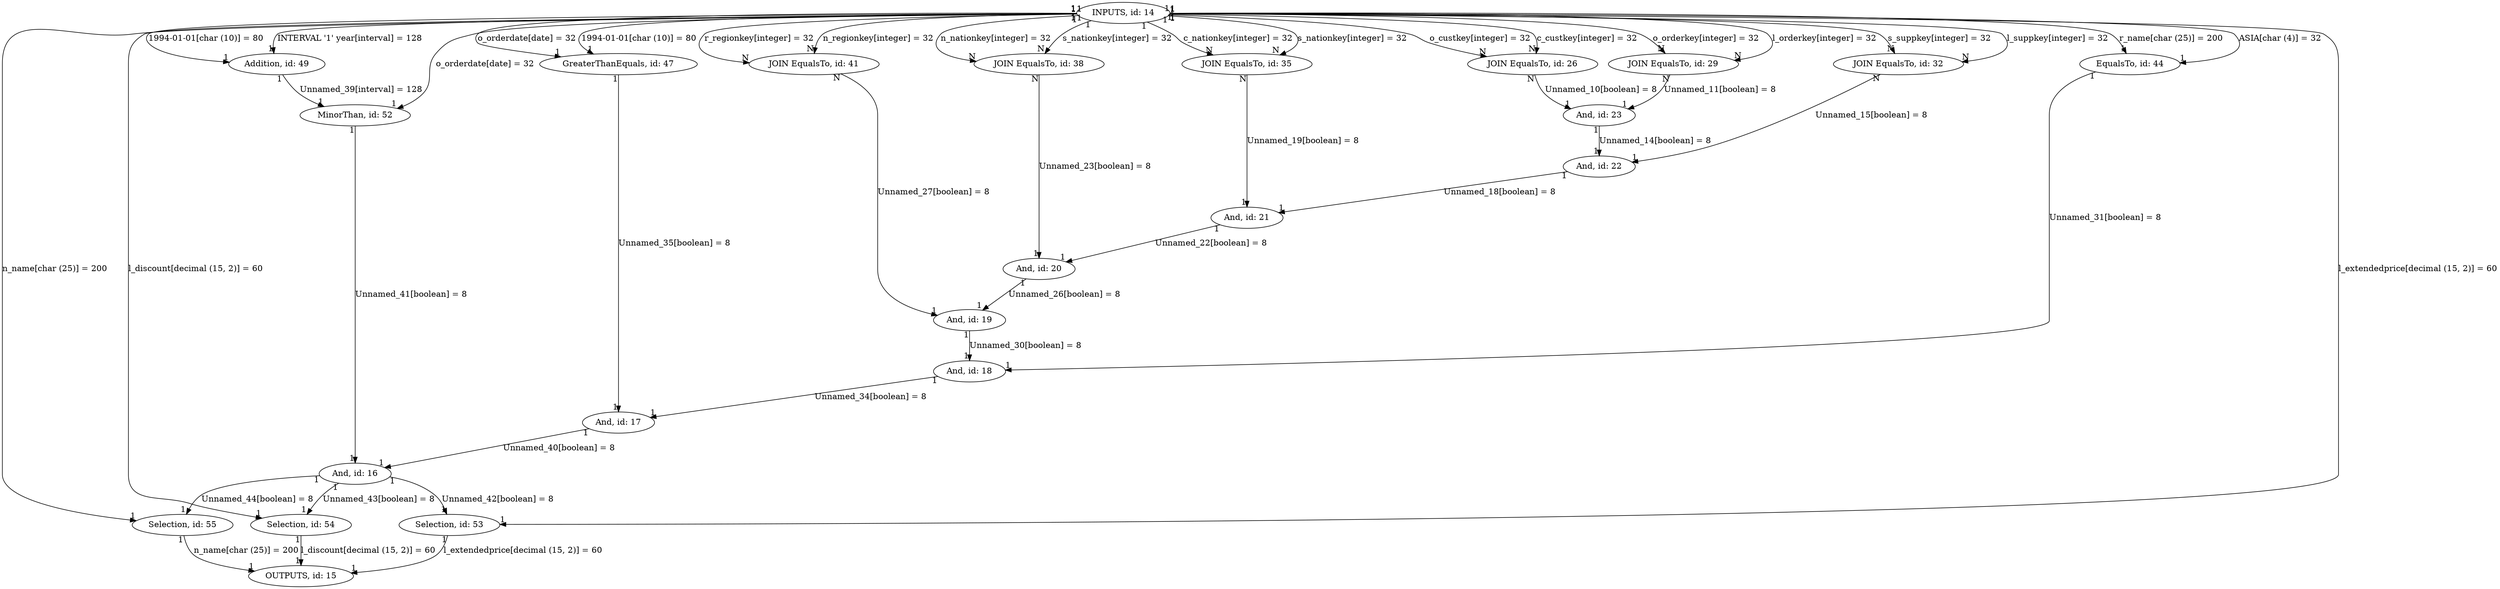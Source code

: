 digraph {
"JOIN EqualsTo, id: 41" -> "And, id: 19"[label="Unnamed_27[boolean] = 8", headlabel="1", taillabel="N" ]
"INPUTS, id: 14" -> "Selection, id: 55"[label="n_name[char (25)] = 200", headlabel="1", taillabel="1" ]
"Selection, id: 55" -> "OUTPUTS, id: 15"[label="n_name[char (25)] = 200", headlabel="1", taillabel="1" ]
"INPUTS, id: 14" -> "JOIN EqualsTo, id: 38"[label="s_nationkey[integer] = 32", headlabel="N", taillabel="1" ]
"INPUTS, id: 14" -> "JOIN EqualsTo, id: 26"[label="c_custkey[integer] = 32", headlabel="N", taillabel="1" ]
"INPUTS, id: 14" -> "JOIN EqualsTo, id: 35"[label="s_nationkey[integer] = 32", headlabel="N", taillabel="1" ]
"INPUTS, id: 14" -> "Selection, id: 53"[label="l_extendedprice[decimal (15, 2)] = 60", headlabel="1", taillabel="1" ]
"And, id: 17" -> "And, id: 16"[label="Unnamed_40[boolean] = 8", headlabel="1", taillabel="1" ]
"And, id: 19" -> "And, id: 18"[label="Unnamed_30[boolean] = 8", headlabel="1", taillabel="1" ]
"INPUTS, id: 14" -> "Addition, id: 49"[label="1994-01-01[char (10)] = 80", headlabel="1", taillabel="1" ]
"INPUTS, id: 14" -> "JOIN EqualsTo, id: 41"[label="n_regionkey[integer] = 32", headlabel="N", taillabel="1" ]
"JOIN EqualsTo, id: 35" -> "And, id: 21"[label="Unnamed_19[boolean] = 8", headlabel="1", taillabel="N" ]
"INPUTS, id: 14" -> "JOIN EqualsTo, id: 29"[label="l_orderkey[integer] = 32", headlabel="N", taillabel="1" ]
"INPUTS, id: 14" -> "JOIN EqualsTo, id: 35"[label="c_nationkey[integer] = 32", headlabel="N", taillabel="1" ]
"INPUTS, id: 14" -> "JOIN EqualsTo, id: 38"[label="n_nationkey[integer] = 32", headlabel="N", taillabel="1" ]
"And, id: 20" -> "And, id: 19"[label="Unnamed_26[boolean] = 8", headlabel="1", taillabel="1" ]
"INPUTS, id: 14" -> "JOIN EqualsTo, id: 29"[label="o_orderkey[integer] = 32", headlabel="N", taillabel="1" ]
"JOIN EqualsTo, id: 38" -> "And, id: 20"[label="Unnamed_23[boolean] = 8", headlabel="1", taillabel="N" ]
"And, id: 21" -> "And, id: 20"[label="Unnamed_22[boolean] = 8", headlabel="1", taillabel="1" ]
"And, id: 22" -> "And, id: 21"[label="Unnamed_18[boolean] = 8", headlabel="1", taillabel="1" ]
"INPUTS, id: 14" -> "MinorThan, id: 52"[label="o_orderdate[date] = 32", headlabel="1", taillabel="1" ]
"INPUTS, id: 14" -> "JOIN EqualsTo, id: 41"[label="r_regionkey[integer] = 32", headlabel="N", taillabel="1" ]
"INPUTS, id: 14" -> "EqualsTo, id: 44"[label="ASIA[char (4)] = 32", headlabel="1", taillabel="1" ]
"And, id: 16" -> "Selection, id: 54"[label="Unnamed_43[boolean] = 8", headlabel="1", taillabel="1" ]
"And, id: 16" -> "Selection, id: 55"[label="Unnamed_44[boolean] = 8", headlabel="1", taillabel="1" ]
"JOIN EqualsTo, id: 29" -> "And, id: 23"[label="Unnamed_11[boolean] = 8", headlabel="1", taillabel="N" ]
"Selection, id: 53" -> "OUTPUTS, id: 15"[label="l_extendedprice[decimal (15, 2)] = 60", headlabel="1", taillabel="1" ]
"And, id: 18" -> "And, id: 17"[label="Unnamed_34[boolean] = 8", headlabel="1", taillabel="1" ]
"Addition, id: 49" -> "MinorThan, id: 52"[label="Unnamed_39[interval] = 128", headlabel="1", taillabel="1" ]
"And, id: 16" -> "Selection, id: 53"[label="Unnamed_42[boolean] = 8", headlabel="1", taillabel="1" ]
"INPUTS, id: 14" -> "JOIN EqualsTo, id: 32"[label="l_suppkey[integer] = 32", headlabel="N", taillabel="1" ]
"INPUTS, id: 14" -> "Addition, id: 49"[label="INTERVAL '1' year[interval] = 128", headlabel="1", taillabel="1" ]
"INPUTS, id: 14" -> "JOIN EqualsTo, id: 32"[label="s_suppkey[integer] = 32", headlabel="N", taillabel="1" ]
"INPUTS, id: 14" -> "GreaterThanEquals, id: 47"[label="1994-01-01[char (10)] = 80", headlabel="1", taillabel="1" ]
"EqualsTo, id: 44" -> "And, id: 18"[label="Unnamed_31[boolean] = 8", headlabel="1", taillabel="1" ]
"INPUTS, id: 14" -> "JOIN EqualsTo, id: 26"[label="o_custkey[integer] = 32", headlabel="N", taillabel="1" ]
"JOIN EqualsTo, id: 26" -> "And, id: 23"[label="Unnamed_10[boolean] = 8", headlabel="1", taillabel="N" ]
"INPUTS, id: 14" -> "Selection, id: 54"[label="l_discount[decimal (15, 2)] = 60", headlabel="1", taillabel="1" ]
"And, id: 23" -> "And, id: 22"[label="Unnamed_14[boolean] = 8", headlabel="1", taillabel="1" ]
"GreaterThanEquals, id: 47" -> "And, id: 17"[label="Unnamed_35[boolean] = 8", headlabel="1", taillabel="1" ]
"INPUTS, id: 14" -> "EqualsTo, id: 44"[label="r_name[char (25)] = 200", headlabel="1", taillabel="1" ]
"INPUTS, id: 14" -> "GreaterThanEquals, id: 47"[label="o_orderdate[date] = 32", headlabel="1", taillabel="1" ]
"MinorThan, id: 52" -> "And, id: 16"[label="Unnamed_41[boolean] = 8", headlabel="1", taillabel="1" ]
"Selection, id: 54" -> "OUTPUTS, id: 15"[label="l_discount[decimal (15, 2)] = 60", headlabel="1", taillabel="1" ]
"JOIN EqualsTo, id: 32" -> "And, id: 22"[label="Unnamed_15[boolean] = 8", headlabel="1", taillabel="N" ]
}

